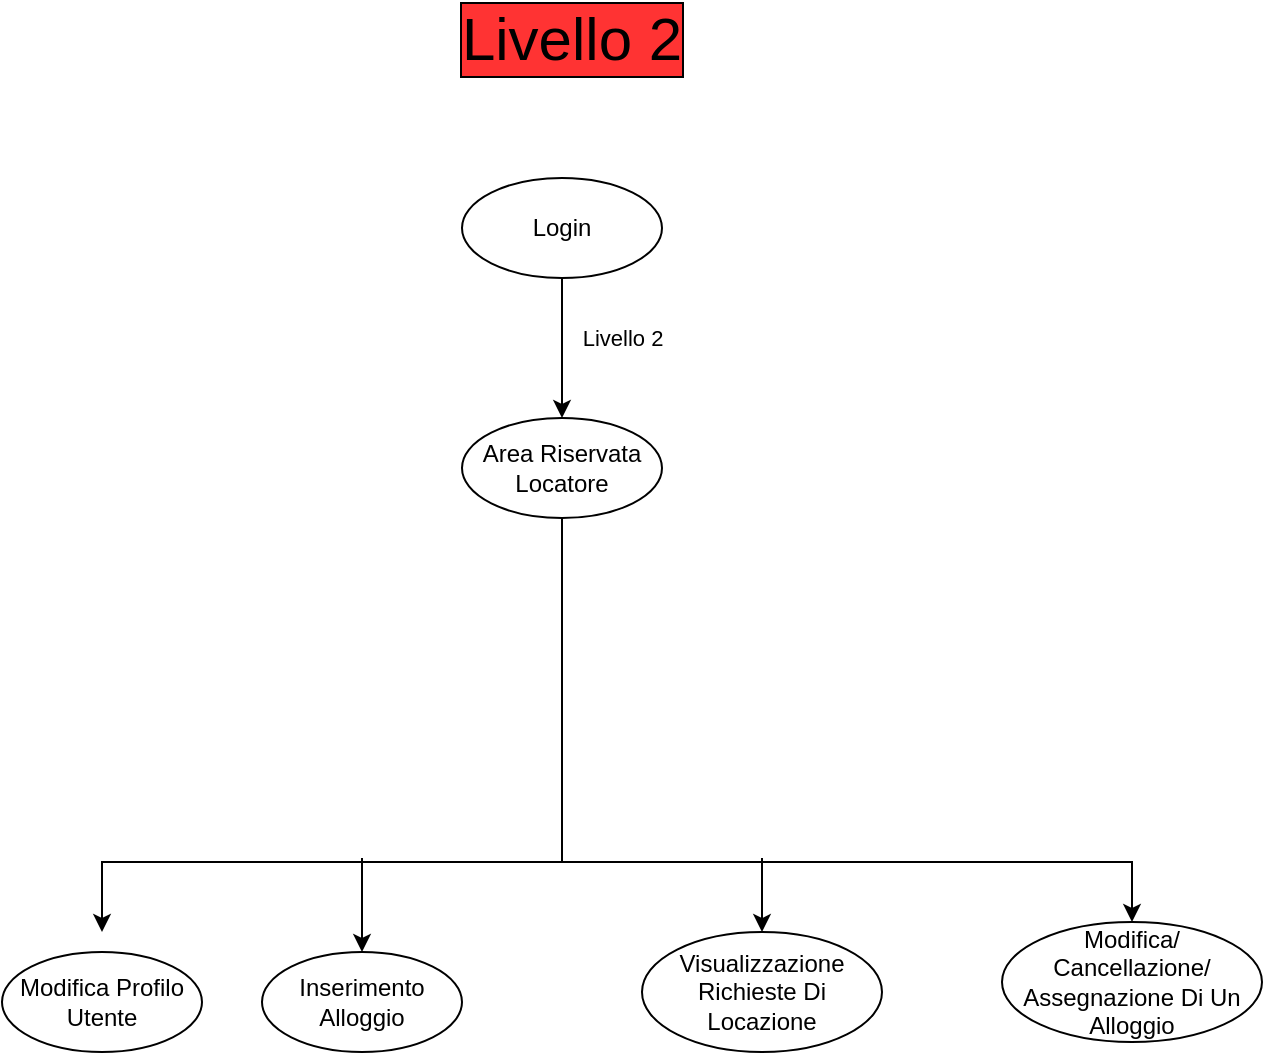 <mxfile version="13.9.9" type="device"><diagram id="VoleBzcFxy4SFGjJEpP6" name="Pagina-1"><mxGraphModel dx="1205" dy="687" grid="1" gridSize="10" guides="1" tooltips="1" connect="1" arrows="1" fold="1" page="1" pageScale="1" pageWidth="827" pageHeight="1169" math="0" shadow="0"><root><mxCell id="0"/><mxCell id="1" parent="0"/><mxCell id="4L2TD7MGoCSkZP-VvZMI-1" value="Livello 2" style="edgeStyle=orthogonalEdgeStyle;rounded=0;orthogonalLoop=1;jettySize=auto;html=1;entryX=0.5;entryY=0;entryDx=0;entryDy=0;" edge="1" parent="1" source="4L2TD7MGoCSkZP-VvZMI-3" target="4L2TD7MGoCSkZP-VvZMI-6"><mxGeometry x="-0.143" y="30" relative="1" as="geometry"><mxPoint as="offset"/></mxGeometry></mxCell><mxCell id="4L2TD7MGoCSkZP-VvZMI-3" value="Login" style="ellipse;whiteSpace=wrap;html=1;" vertex="1" parent="1"><mxGeometry x="340" y="120" width="100" height="50" as="geometry"/></mxCell><mxCell id="4L2TD7MGoCSkZP-VvZMI-4" style="edgeStyle=orthogonalEdgeStyle;rounded=0;orthogonalLoop=1;jettySize=auto;html=1;entryX=0.5;entryY=0;entryDx=0;entryDy=0;" edge="1" parent="1"><mxGeometry relative="1" as="geometry"><mxPoint x="390" y="432" as="sourcePoint"/><mxPoint x="160" y="497" as="targetPoint"/><Array as="points"><mxPoint x="390" y="462"/><mxPoint x="160" y="462"/></Array></mxGeometry></mxCell><mxCell id="4L2TD7MGoCSkZP-VvZMI-5" style="edgeStyle=orthogonalEdgeStyle;rounded=0;orthogonalLoop=1;jettySize=auto;html=1;entryX=0.5;entryY=0;entryDx=0;entryDy=0;" edge="1" parent="1" target="4L2TD7MGoCSkZP-VvZMI-9"><mxGeometry relative="1" as="geometry"><mxPoint x="390" y="432" as="sourcePoint"/><Array as="points"><mxPoint x="390" y="462"/><mxPoint x="675" y="462"/></Array></mxGeometry></mxCell><mxCell id="4L2TD7MGoCSkZP-VvZMI-6" value="Area Riservata Locatore" style="ellipse;whiteSpace=wrap;html=1;" vertex="1" parent="1"><mxGeometry x="340" y="240" width="100" height="50" as="geometry"/></mxCell><mxCell id="4L2TD7MGoCSkZP-VvZMI-7" value="Modifica Profilo Utente" style="ellipse;whiteSpace=wrap;html=1;" vertex="1" parent="1"><mxGeometry x="110" y="507" width="100" height="50" as="geometry"/></mxCell><mxCell id="4L2TD7MGoCSkZP-VvZMI-8" value="Visualizzazione Richieste Di Locazione" style="ellipse;whiteSpace=wrap;html=1;" vertex="1" parent="1"><mxGeometry x="430" y="497" width="120" height="60" as="geometry"/></mxCell><mxCell id="4L2TD7MGoCSkZP-VvZMI-9" value="Modifica/ Cancellazione/ Assegnazione Di Un Alloggio" style="ellipse;whiteSpace=wrap;html=1;" vertex="1" parent="1"><mxGeometry x="610" y="492" width="130" height="60" as="geometry"/></mxCell><mxCell id="4L2TD7MGoCSkZP-VvZMI-10" value="Inserimento Alloggio" style="ellipse;whiteSpace=wrap;html=1;" vertex="1" parent="1"><mxGeometry x="240" y="507" width="100" height="50" as="geometry"/></mxCell><mxCell id="4L2TD7MGoCSkZP-VvZMI-13" value="" style="endArrow=none;html=1;exitX=0.5;exitY=1;exitDx=0;exitDy=0;" edge="1" parent="1" source="4L2TD7MGoCSkZP-VvZMI-6"><mxGeometry width="50" height="50" relative="1" as="geometry"><mxPoint x="580" y="430" as="sourcePoint"/><mxPoint x="390" y="460" as="targetPoint"/></mxGeometry></mxCell><mxCell id="4L2TD7MGoCSkZP-VvZMI-14" value="" style="endArrow=classic;html=1;entryX=0.5;entryY=0;entryDx=0;entryDy=0;" edge="1" parent="1" target="4L2TD7MGoCSkZP-VvZMI-10"><mxGeometry width="50" height="50" relative="1" as="geometry"><mxPoint x="290" y="460" as="sourcePoint"/><mxPoint x="630" y="380" as="targetPoint"/></mxGeometry></mxCell><mxCell id="4L2TD7MGoCSkZP-VvZMI-15" value="" style="endArrow=classic;html=1;entryX=0.5;entryY=0;entryDx=0;entryDy=0;" edge="1" parent="1" target="4L2TD7MGoCSkZP-VvZMI-8"><mxGeometry width="50" height="50" relative="1" as="geometry"><mxPoint x="490" y="460" as="sourcePoint"/><mxPoint x="630" y="380" as="targetPoint"/></mxGeometry></mxCell><mxCell id="4L2TD7MGoCSkZP-VvZMI-16" value="Livello 2" style="text;html=1;strokeColor=none;fillColor=none;align=center;verticalAlign=middle;whiteSpace=wrap;rounded=0;fontSize=30;labelBackgroundColor=#FF3333;labelBorderColor=#000000;" vertex="1" parent="1"><mxGeometry x="320" y="40" width="150" height="20" as="geometry"/></mxCell></root></mxGraphModel></diagram></mxfile>